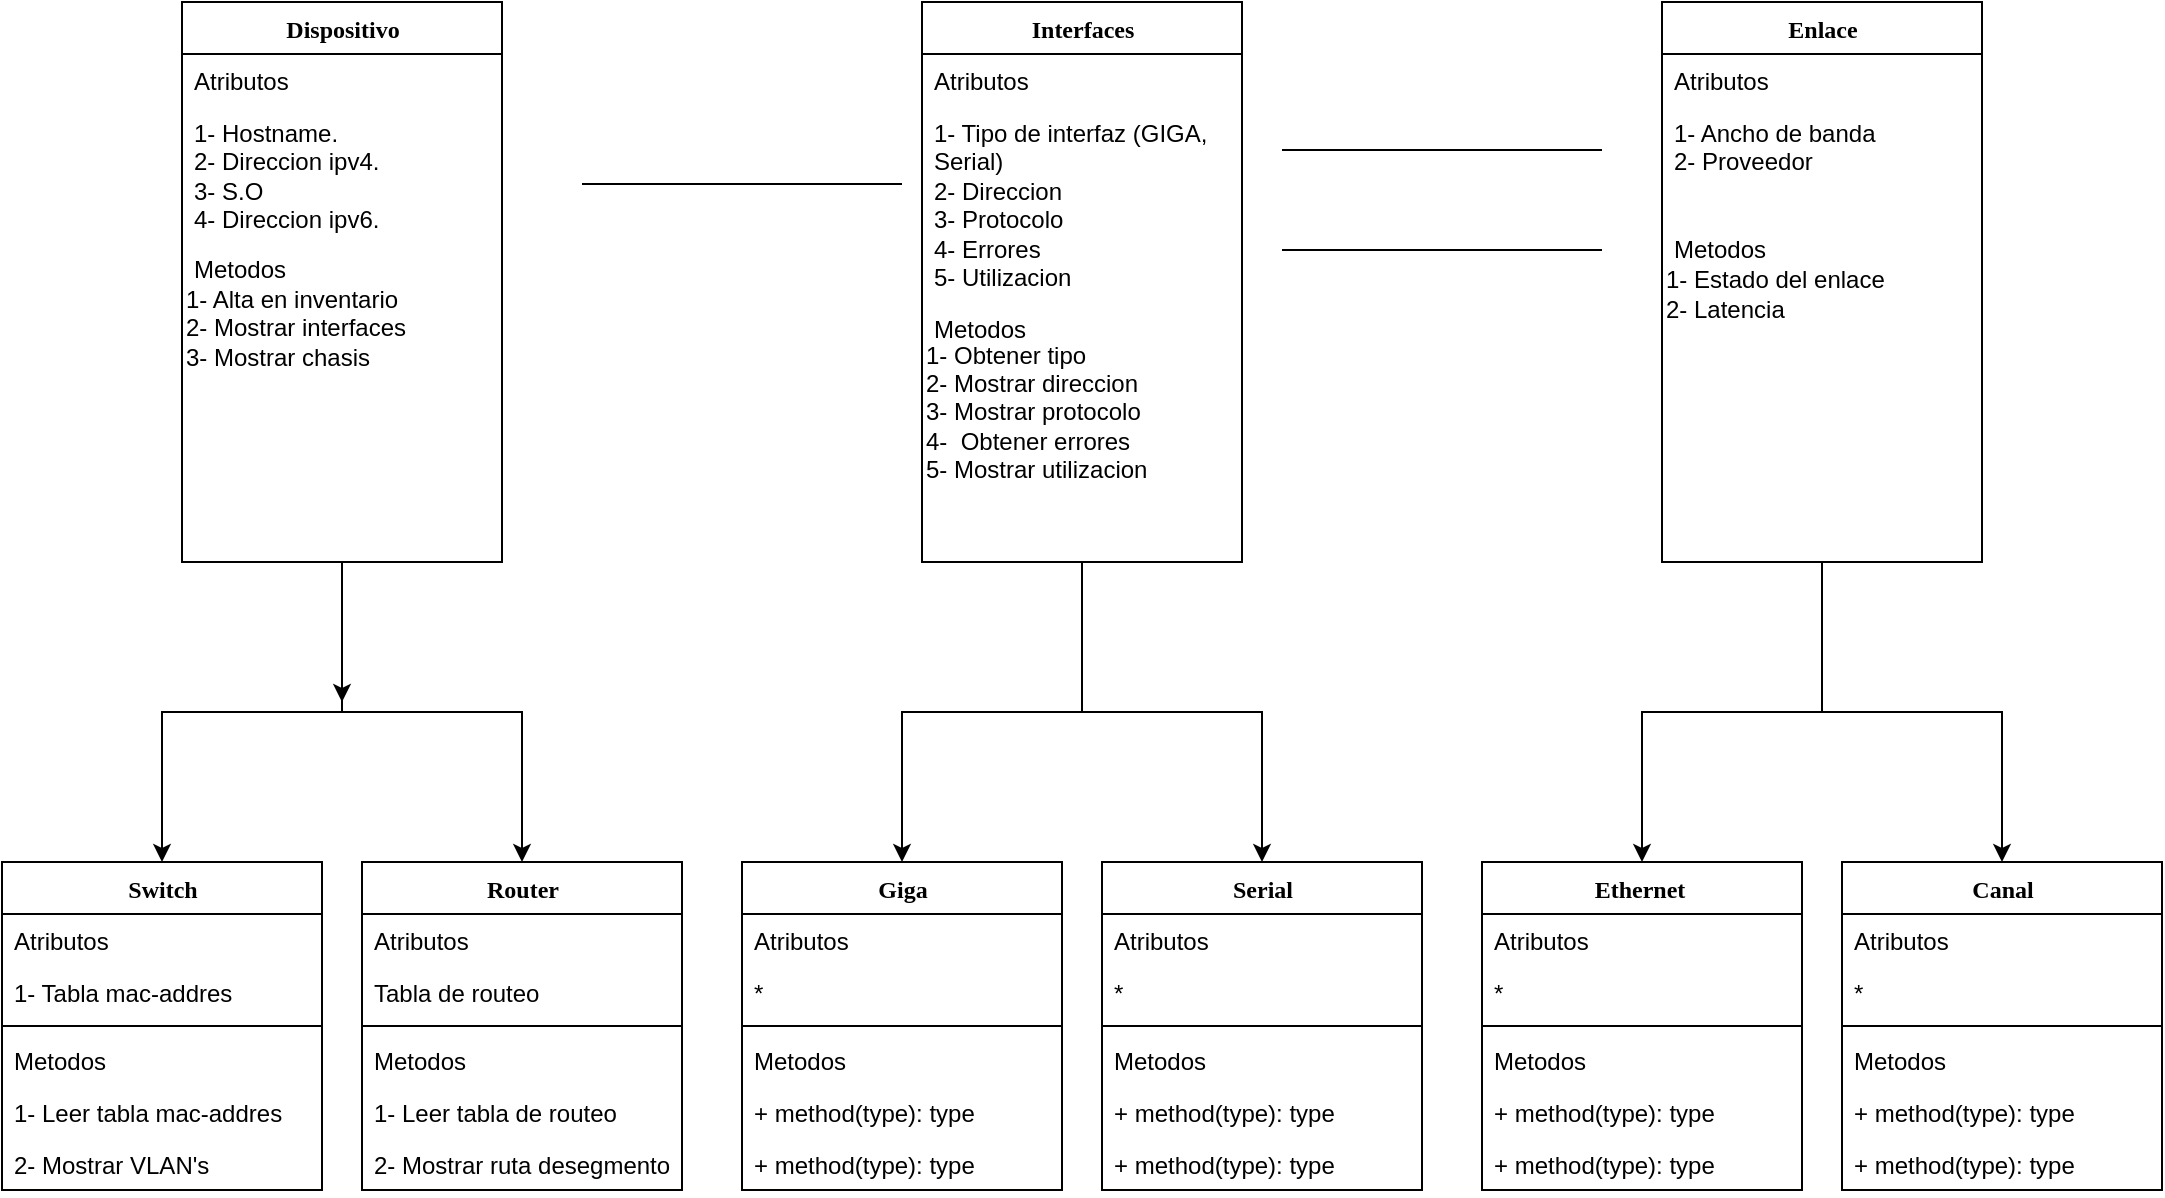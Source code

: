 <mxfile version="13.0.3" type="device"><diagram name="Page-1" id="6133507b-19e7-1e82-6fc7-422aa6c4b21f"><mxGraphModel dx="857" dy="530" grid="1" gridSize="10" guides="1" tooltips="1" connect="1" arrows="1" fold="1" page="1" pageScale="1" pageWidth="1100" pageHeight="850" background="#ffffff" math="0" shadow="0"><root><mxCell id="0"/><mxCell id="1" parent="0"/><mxCell id="4o6uhkwFErzbd3pyoMJu-23" style="edgeStyle=orthogonalEdgeStyle;rounded=0;orthogonalLoop=1;jettySize=auto;html=1;exitX=0.5;exitY=1;exitDx=0;exitDy=0;entryX=0.5;entryY=0;entryDx=0;entryDy=0;" parent="1" source="78961159f06e98e8-17" target="4o6uhkwFErzbd3pyoMJu-2" edge="1"><mxGeometry relative="1" as="geometry"/></mxCell><mxCell id="bC3E4BmAmE6xm0Cwwp5w-8" style="edgeStyle=orthogonalEdgeStyle;rounded=0;orthogonalLoop=1;jettySize=auto;html=1;exitX=0.5;exitY=1;exitDx=0;exitDy=0;" parent="1" source="78961159f06e98e8-17" target="bC3E4BmAmE6xm0Cwwp5w-1" edge="1"><mxGeometry relative="1" as="geometry"/></mxCell><mxCell id="bC3E4BmAmE6xm0Cwwp5w-14" style="edgeStyle=orthogonalEdgeStyle;rounded=0;orthogonalLoop=1;jettySize=auto;html=1;exitX=0.5;exitY=1;exitDx=0;exitDy=0;entryX=0.5;entryY=0;entryDx=0;entryDy=0;" parent="1" source="bC3E4BmAmE6xm0Cwwp5w-9" target="78961159f06e98e8-43" edge="1"><mxGeometry relative="1" as="geometry"/></mxCell><mxCell id="bC3E4BmAmE6xm0Cwwp5w-15" style="edgeStyle=orthogonalEdgeStyle;rounded=0;orthogonalLoop=1;jettySize=auto;html=1;exitX=0.5;exitY=1;exitDx=0;exitDy=0;entryX=0.5;entryY=0;entryDx=0;entryDy=0;" parent="1" source="bC3E4BmAmE6xm0Cwwp5w-9" target="4o6uhkwFErzbd3pyoMJu-13" edge="1"><mxGeometry relative="1" as="geometry"/></mxCell><mxCell id="bC3E4BmAmE6xm0Cwwp5w-30" style="edgeStyle=orthogonalEdgeStyle;rounded=0;orthogonalLoop=1;jettySize=auto;html=1;exitX=0.5;exitY=1;exitDx=0;exitDy=0;entryX=0.5;entryY=0;entryDx=0;entryDy=0;" parent="1" source="bC3E4BmAmE6xm0Cwwp5w-32" target="bC3E4BmAmE6xm0Cwwp5w-16" edge="1"><mxGeometry relative="1" as="geometry"/></mxCell><mxCell id="bC3E4BmAmE6xm0Cwwp5w-31" style="edgeStyle=orthogonalEdgeStyle;rounded=0;orthogonalLoop=1;jettySize=auto;html=1;exitX=0.5;exitY=1;exitDx=0;exitDy=0;entryX=0.5;entryY=0;entryDx=0;entryDy=0;" parent="1" source="bC3E4BmAmE6xm0Cwwp5w-32" target="bC3E4BmAmE6xm0Cwwp5w-23" edge="1"><mxGeometry relative="1" as="geometry"/></mxCell><mxCell id="iMWquE6AeCd0lLEB8UWr-4" value="" style="edgeStyle=orthogonalEdgeStyle;rounded=0;orthogonalLoop=1;jettySize=auto;html=1;" edge="1" parent="1" source="78961159f06e98e8-17"><mxGeometry relative="1" as="geometry"><mxPoint x="180" y="390" as="targetPoint"/></mxGeometry></mxCell><mxCell id="78961159f06e98e8-17" value="Dispositivo" style="swimlane;html=1;fontStyle=1;align=center;verticalAlign=top;childLayout=stackLayout;horizontal=1;startSize=26;horizontalStack=0;resizeParent=1;resizeLast=0;collapsible=1;marginBottom=0;swimlaneFillColor=#ffffff;rounded=0;shadow=0;comic=0;labelBackgroundColor=none;strokeWidth=1;fillColor=none;fontFamily=Verdana;fontSize=12" parent="1" vertex="1"><mxGeometry x="100" y="40" width="160" height="280" as="geometry"/></mxCell><mxCell id="78961159f06e98e8-23" value="&lt;span&gt;Atributos&lt;/span&gt;" style="text;html=1;strokeColor=none;fillColor=none;align=left;verticalAlign=top;spacingLeft=4;spacingRight=4;whiteSpace=wrap;overflow=hidden;rotatable=0;points=[[0,0.5],[1,0.5]];portConstraint=eastwest;" parent="78961159f06e98e8-17" vertex="1"><mxGeometry y="26" width="160" height="26" as="geometry"/></mxCell><mxCell id="78961159f06e98e8-24" value="1- Hostname.&lt;br&gt;2- Direccion ipv4.&lt;br&gt;3- S.O&lt;br&gt;4- Direccion ipv6." style="text;html=1;strokeColor=none;fillColor=none;align=left;verticalAlign=top;spacingLeft=4;spacingRight=4;whiteSpace=wrap;overflow=hidden;rotatable=0;points=[[0,0.5],[1,0.5]];portConstraint=eastwest;" parent="78961159f06e98e8-17" vertex="1"><mxGeometry y="52" width="160" height="68" as="geometry"/></mxCell><mxCell id="78961159f06e98e8-27" value="&lt;span&gt;Metodos&lt;/span&gt;" style="text;html=1;strokeColor=none;fillColor=none;align=left;verticalAlign=top;spacingLeft=4;spacingRight=4;whiteSpace=wrap;overflow=hidden;rotatable=0;points=[[0,0.5],[1,0.5]];portConstraint=eastwest;" parent="78961159f06e98e8-17" vertex="1"><mxGeometry y="120" width="160" height="26" as="geometry"/></mxCell><mxCell id="iMWquE6AeCd0lLEB8UWr-5" value="1- Alta en inventario&lt;br&gt;2- Mostrar interfaces&lt;br&gt;3- Mostrar chasis" style="text;html=1;strokeColor=none;fillColor=none;align=left;verticalAlign=middle;whiteSpace=wrap;rounded=0;" vertex="1" parent="78961159f06e98e8-17"><mxGeometry y="146" width="160" height="34" as="geometry"/></mxCell><mxCell id="bC3E4BmAmE6xm0Cwwp5w-9" value="Interfaces" style="swimlane;html=1;fontStyle=1;align=center;verticalAlign=top;childLayout=stackLayout;horizontal=1;startSize=26;horizontalStack=0;resizeParent=1;resizeLast=0;collapsible=1;marginBottom=0;swimlaneFillColor=#ffffff;rounded=0;shadow=0;comic=0;labelBackgroundColor=none;strokeWidth=1;fillColor=none;fontFamily=Verdana;fontSize=12" parent="1" vertex="1"><mxGeometry x="470" y="40" width="160" height="280" as="geometry"/></mxCell><mxCell id="bC3E4BmAmE6xm0Cwwp5w-10" value="&lt;span&gt;Atributos&lt;/span&gt;" style="text;html=1;strokeColor=none;fillColor=none;align=left;verticalAlign=top;spacingLeft=4;spacingRight=4;whiteSpace=wrap;overflow=hidden;rotatable=0;points=[[0,0.5],[1,0.5]];portConstraint=eastwest;" parent="bC3E4BmAmE6xm0Cwwp5w-9" vertex="1"><mxGeometry y="26" width="160" height="26" as="geometry"/></mxCell><mxCell id="bC3E4BmAmE6xm0Cwwp5w-11" value="1- Tipo de interfaz (GIGA, Serial)&lt;br&gt;2-&amp;nbsp;&lt;span style=&quot;text-align: center&quot;&gt;Direccion&lt;br&gt;3- Protocolo&lt;br&gt;&lt;/span&gt;&lt;span style=&quot;text-align: center&quot;&gt;4- Errores&lt;/span&gt;&lt;br style=&quot;text-align: center&quot;&gt;&lt;span style=&quot;text-align: center&quot;&gt;5- Utilizacion&lt;/span&gt;&lt;span style=&quot;text-align: center&quot;&gt;&lt;br&gt;&lt;/span&gt;" style="text;html=1;strokeColor=none;fillColor=none;align=left;verticalAlign=top;spacingLeft=4;spacingRight=4;whiteSpace=wrap;overflow=hidden;rotatable=0;points=[[0,0.5],[1,0.5]];portConstraint=eastwest;" parent="bC3E4BmAmE6xm0Cwwp5w-9" vertex="1"><mxGeometry y="52" width="160" height="98" as="geometry"/></mxCell><mxCell id="bC3E4BmAmE6xm0Cwwp5w-13" value="&lt;span&gt;Metodos&lt;/span&gt;" style="text;html=1;strokeColor=none;fillColor=none;align=left;verticalAlign=top;spacingLeft=4;spacingRight=4;whiteSpace=wrap;overflow=hidden;rotatable=0;points=[[0,0.5],[1,0.5]];portConstraint=eastwest;" parent="bC3E4BmAmE6xm0Cwwp5w-9" vertex="1"><mxGeometry y="150" width="160" height="20" as="geometry"/></mxCell><mxCell id="iMWquE6AeCd0lLEB8UWr-9" value="1- Obtener tipo&lt;br&gt;2- Mostrar direccion&lt;br&gt;3- Mostrar protocolo&lt;br&gt;4-&amp;nbsp; Obtener errores&lt;br&gt;5- Mostrar utilizacion" style="text;html=1;strokeColor=none;fillColor=none;align=left;verticalAlign=middle;whiteSpace=wrap;rounded=0;" vertex="1" parent="bC3E4BmAmE6xm0Cwwp5w-9"><mxGeometry y="170" width="160" height="70" as="geometry"/></mxCell><mxCell id="bC3E4BmAmE6xm0Cwwp5w-32" value="Enlace" style="swimlane;html=1;fontStyle=1;align=center;verticalAlign=top;childLayout=stackLayout;horizontal=1;startSize=26;horizontalStack=0;resizeParent=1;resizeLast=0;collapsible=1;marginBottom=0;swimlaneFillColor=#ffffff;rounded=0;shadow=0;comic=0;labelBackgroundColor=none;strokeWidth=1;fillColor=none;fontFamily=Verdana;fontSize=12" parent="1" vertex="1"><mxGeometry x="840" y="40" width="160" height="280" as="geometry"/></mxCell><mxCell id="bC3E4BmAmE6xm0Cwwp5w-33" value="&lt;span&gt;Atributos&lt;/span&gt;" style="text;html=1;strokeColor=none;fillColor=none;align=left;verticalAlign=top;spacingLeft=4;spacingRight=4;whiteSpace=wrap;overflow=hidden;rotatable=0;points=[[0,0.5],[1,0.5]];portConstraint=eastwest;" parent="bC3E4BmAmE6xm0Cwwp5w-32" vertex="1"><mxGeometry y="26" width="160" height="26" as="geometry"/></mxCell><mxCell id="bC3E4BmAmE6xm0Cwwp5w-34" value="1- Ancho de banda&lt;br&gt;2- Proveedor&lt;br&gt;" style="text;html=1;strokeColor=none;fillColor=none;align=left;verticalAlign=top;spacingLeft=4;spacingRight=4;whiteSpace=wrap;overflow=hidden;rotatable=0;points=[[0,0.5],[1,0.5]];portConstraint=eastwest;" parent="bC3E4BmAmE6xm0Cwwp5w-32" vertex="1"><mxGeometry y="52" width="160" height="58" as="geometry"/></mxCell><mxCell id="bC3E4BmAmE6xm0Cwwp5w-36" value="&lt;span&gt;Metodos&lt;br&gt;&lt;/span&gt;" style="text;html=1;strokeColor=none;fillColor=none;align=left;verticalAlign=top;spacingLeft=4;spacingRight=4;whiteSpace=wrap;overflow=hidden;rotatable=0;points=[[0,0.5],[1,0.5]];portConstraint=eastwest;" parent="bC3E4BmAmE6xm0Cwwp5w-32" vertex="1"><mxGeometry y="110" width="160" height="26" as="geometry"/></mxCell><mxCell id="iMWquE6AeCd0lLEB8UWr-6" value="1- Estado del enlace&lt;br&gt;2- Latencia" style="text;html=1;strokeColor=none;fillColor=none;align=left;verticalAlign=middle;whiteSpace=wrap;rounded=0;" vertex="1" parent="bC3E4BmAmE6xm0Cwwp5w-32"><mxGeometry y="136" width="160" height="20" as="geometry"/></mxCell><mxCell id="78961159f06e98e8-19" value="" style="line;html=1;strokeWidth=1;fillColor=none;align=left;verticalAlign=middle;spacingTop=-1;spacingLeft=3;spacingRight=3;rotatable=0;labelPosition=right;points=[];portConstraint=eastwest;" parent="1" vertex="1"><mxGeometry x="300" y="127" width="160" height="8" as="geometry"/></mxCell><mxCell id="4o6uhkwFErzbd3pyoMJu-2" value="Router" style="swimlane;html=1;fontStyle=1;align=center;verticalAlign=top;childLayout=stackLayout;horizontal=1;startSize=26;horizontalStack=0;resizeParent=1;resizeLast=0;collapsible=1;marginBottom=0;swimlaneFillColor=#ffffff;rounded=0;shadow=0;comic=0;labelBackgroundColor=none;strokeWidth=1;fillColor=none;fontFamily=Verdana;fontSize=12" parent="1" vertex="1"><mxGeometry x="190" y="470" width="160" height="164" as="geometry"/></mxCell><mxCell id="4o6uhkwFErzbd3pyoMJu-3" value="Atributos" style="text;html=1;strokeColor=none;fillColor=none;align=left;verticalAlign=top;spacingLeft=4;spacingRight=4;whiteSpace=wrap;overflow=hidden;rotatable=0;points=[[0,0.5],[1,0.5]];portConstraint=eastwest;" parent="4o6uhkwFErzbd3pyoMJu-2" vertex="1"><mxGeometry y="26" width="160" height="26" as="geometry"/></mxCell><mxCell id="4o6uhkwFErzbd3pyoMJu-4" value="Tabla de routeo" style="text;html=1;strokeColor=none;fillColor=none;align=left;verticalAlign=top;spacingLeft=4;spacingRight=4;whiteSpace=wrap;overflow=hidden;rotatable=0;points=[[0,0.5],[1,0.5]];portConstraint=eastwest;" parent="4o6uhkwFErzbd3pyoMJu-2" vertex="1"><mxGeometry y="52" width="160" height="26" as="geometry"/></mxCell><mxCell id="4o6uhkwFErzbd3pyoMJu-5" value="" style="line;html=1;strokeWidth=1;fillColor=none;align=left;verticalAlign=middle;spacingTop=-1;spacingLeft=3;spacingRight=3;rotatable=0;labelPosition=right;points=[];portConstraint=eastwest;" parent="4o6uhkwFErzbd3pyoMJu-2" vertex="1"><mxGeometry y="78" width="160" height="8" as="geometry"/></mxCell><mxCell id="4o6uhkwFErzbd3pyoMJu-6" value="&lt;span&gt;Metodos&lt;/span&gt;" style="text;html=1;strokeColor=none;fillColor=none;align=left;verticalAlign=top;spacingLeft=4;spacingRight=4;whiteSpace=wrap;overflow=hidden;rotatable=0;points=[[0,0.5],[1,0.5]];portConstraint=eastwest;" parent="4o6uhkwFErzbd3pyoMJu-2" vertex="1"><mxGeometry y="86" width="160" height="26" as="geometry"/></mxCell><mxCell id="4o6uhkwFErzbd3pyoMJu-7" value="1- Leer tabla de routeo" style="text;html=1;strokeColor=none;fillColor=none;align=left;verticalAlign=top;spacingLeft=4;spacingRight=4;whiteSpace=wrap;overflow=hidden;rotatable=0;points=[[0,0.5],[1,0.5]];portConstraint=eastwest;" parent="4o6uhkwFErzbd3pyoMJu-2" vertex="1"><mxGeometry y="112" width="160" height="26" as="geometry"/></mxCell><mxCell id="4o6uhkwFErzbd3pyoMJu-8" value="2- Mostrar ruta desegmento" style="text;html=1;strokeColor=none;fillColor=none;align=left;verticalAlign=top;spacingLeft=4;spacingRight=4;whiteSpace=wrap;overflow=hidden;rotatable=0;points=[[0,0.5],[1,0.5]];portConstraint=eastwest;" parent="4o6uhkwFErzbd3pyoMJu-2" vertex="1"><mxGeometry y="138" width="160" height="26" as="geometry"/></mxCell><mxCell id="bC3E4BmAmE6xm0Cwwp5w-1" value="Switch" style="swimlane;html=1;fontStyle=1;align=center;verticalAlign=top;childLayout=stackLayout;horizontal=1;startSize=26;horizontalStack=0;resizeParent=1;resizeLast=0;collapsible=1;marginBottom=0;swimlaneFillColor=#ffffff;rounded=0;shadow=0;comic=0;labelBackgroundColor=none;strokeWidth=1;fillColor=none;fontFamily=Verdana;fontSize=12" parent="1" vertex="1"><mxGeometry x="10" y="470" width="160" height="164" as="geometry"/></mxCell><mxCell id="bC3E4BmAmE6xm0Cwwp5w-2" value="Atributos" style="text;html=1;strokeColor=none;fillColor=none;align=left;verticalAlign=top;spacingLeft=4;spacingRight=4;whiteSpace=wrap;overflow=hidden;rotatable=0;points=[[0,0.5],[1,0.5]];portConstraint=eastwest;" parent="bC3E4BmAmE6xm0Cwwp5w-1" vertex="1"><mxGeometry y="26" width="160" height="26" as="geometry"/></mxCell><mxCell id="bC3E4BmAmE6xm0Cwwp5w-3" value="1- Tabla mac-addres" style="text;html=1;strokeColor=none;fillColor=none;align=left;verticalAlign=top;spacingLeft=4;spacingRight=4;whiteSpace=wrap;overflow=hidden;rotatable=0;points=[[0,0.5],[1,0.5]];portConstraint=eastwest;" parent="bC3E4BmAmE6xm0Cwwp5w-1" vertex="1"><mxGeometry y="52" width="160" height="26" as="geometry"/></mxCell><mxCell id="bC3E4BmAmE6xm0Cwwp5w-4" value="" style="line;html=1;strokeWidth=1;fillColor=none;align=left;verticalAlign=middle;spacingTop=-1;spacingLeft=3;spacingRight=3;rotatable=0;labelPosition=right;points=[];portConstraint=eastwest;" parent="bC3E4BmAmE6xm0Cwwp5w-1" vertex="1"><mxGeometry y="78" width="160" height="8" as="geometry"/></mxCell><mxCell id="bC3E4BmAmE6xm0Cwwp5w-5" value="Metodos" style="text;html=1;strokeColor=none;fillColor=none;align=left;verticalAlign=top;spacingLeft=4;spacingRight=4;whiteSpace=wrap;overflow=hidden;rotatable=0;points=[[0,0.5],[1,0.5]];portConstraint=eastwest;" parent="bC3E4BmAmE6xm0Cwwp5w-1" vertex="1"><mxGeometry y="86" width="160" height="26" as="geometry"/></mxCell><mxCell id="bC3E4BmAmE6xm0Cwwp5w-6" value="1- Leer tabla mac-addres" style="text;html=1;strokeColor=none;fillColor=none;align=left;verticalAlign=top;spacingLeft=4;spacingRight=4;whiteSpace=wrap;overflow=hidden;rotatable=0;points=[[0,0.5],[1,0.5]];portConstraint=eastwest;" parent="bC3E4BmAmE6xm0Cwwp5w-1" vertex="1"><mxGeometry y="112" width="160" height="26" as="geometry"/></mxCell><mxCell id="bC3E4BmAmE6xm0Cwwp5w-7" value="2- Mostrar VLAN's" style="text;html=1;strokeColor=none;fillColor=none;align=left;verticalAlign=top;spacingLeft=4;spacingRight=4;whiteSpace=wrap;overflow=hidden;rotatable=0;points=[[0,0.5],[1,0.5]];portConstraint=eastwest;" parent="bC3E4BmAmE6xm0Cwwp5w-1" vertex="1"><mxGeometry y="138" width="160" height="26" as="geometry"/></mxCell><mxCell id="78961159f06e98e8-43" value="Giga" style="swimlane;html=1;fontStyle=1;align=center;verticalAlign=top;childLayout=stackLayout;horizontal=1;startSize=26;horizontalStack=0;resizeParent=1;resizeLast=0;collapsible=1;marginBottom=0;swimlaneFillColor=#ffffff;rounded=0;shadow=0;comic=0;labelBackgroundColor=none;strokeWidth=1;fillColor=none;fontFamily=Verdana;fontSize=12" parent="1" vertex="1"><mxGeometry x="380" y="470" width="160" height="164" as="geometry"/></mxCell><mxCell id="78961159f06e98e8-44" value="Atributos" style="text;html=1;strokeColor=none;fillColor=none;align=left;verticalAlign=top;spacingLeft=4;spacingRight=4;whiteSpace=wrap;overflow=hidden;rotatable=0;points=[[0,0.5],[1,0.5]];portConstraint=eastwest;" parent="78961159f06e98e8-43" vertex="1"><mxGeometry y="26" width="160" height="26" as="geometry"/></mxCell><mxCell id="78961159f06e98e8-45" value="*" style="text;html=1;strokeColor=none;fillColor=none;align=left;verticalAlign=top;spacingLeft=4;spacingRight=4;whiteSpace=wrap;overflow=hidden;rotatable=0;points=[[0,0.5],[1,0.5]];portConstraint=eastwest;" parent="78961159f06e98e8-43" vertex="1"><mxGeometry y="52" width="160" height="26" as="geometry"/></mxCell><mxCell id="78961159f06e98e8-51" value="" style="line;html=1;strokeWidth=1;fillColor=none;align=left;verticalAlign=middle;spacingTop=-1;spacingLeft=3;spacingRight=3;rotatable=0;labelPosition=right;points=[];portConstraint=eastwest;" parent="78961159f06e98e8-43" vertex="1"><mxGeometry y="78" width="160" height="8" as="geometry"/></mxCell><mxCell id="78961159f06e98e8-52" value="&lt;span&gt;Metodos&lt;/span&gt;" style="text;html=1;strokeColor=none;fillColor=none;align=left;verticalAlign=top;spacingLeft=4;spacingRight=4;whiteSpace=wrap;overflow=hidden;rotatable=0;points=[[0,0.5],[1,0.5]];portConstraint=eastwest;" parent="78961159f06e98e8-43" vertex="1"><mxGeometry y="86" width="160" height="26" as="geometry"/></mxCell><mxCell id="b94bc138ca980ef-2" value="+ method(type): type" style="text;html=1;strokeColor=none;fillColor=none;align=left;verticalAlign=top;spacingLeft=4;spacingRight=4;whiteSpace=wrap;overflow=hidden;rotatable=0;points=[[0,0.5],[1,0.5]];portConstraint=eastwest;" parent="78961159f06e98e8-43" vertex="1"><mxGeometry y="112" width="160" height="26" as="geometry"/></mxCell><mxCell id="b94bc138ca980ef-3" value="+ method(type): type" style="text;html=1;strokeColor=none;fillColor=none;align=left;verticalAlign=top;spacingLeft=4;spacingRight=4;whiteSpace=wrap;overflow=hidden;rotatable=0;points=[[0,0.5],[1,0.5]];portConstraint=eastwest;" parent="78961159f06e98e8-43" vertex="1"><mxGeometry y="138" width="160" height="26" as="geometry"/></mxCell><mxCell id="4o6uhkwFErzbd3pyoMJu-13" value="Serial" style="swimlane;html=1;fontStyle=1;align=center;verticalAlign=top;childLayout=stackLayout;horizontal=1;startSize=26;horizontalStack=0;resizeParent=1;resizeLast=0;collapsible=1;marginBottom=0;swimlaneFillColor=#ffffff;rounded=0;shadow=0;comic=0;labelBackgroundColor=none;strokeWidth=1;fillColor=none;fontFamily=Verdana;fontSize=12" parent="1" vertex="1"><mxGeometry x="560" y="470" width="160" height="164" as="geometry"/></mxCell><mxCell id="4o6uhkwFErzbd3pyoMJu-14" value="Atributos" style="text;html=1;strokeColor=none;fillColor=none;align=left;verticalAlign=top;spacingLeft=4;spacingRight=4;whiteSpace=wrap;overflow=hidden;rotatable=0;points=[[0,0.5],[1,0.5]];portConstraint=eastwest;" parent="4o6uhkwFErzbd3pyoMJu-13" vertex="1"><mxGeometry y="26" width="160" height="26" as="geometry"/></mxCell><mxCell id="4o6uhkwFErzbd3pyoMJu-15" value="*" style="text;html=1;strokeColor=none;fillColor=none;align=left;verticalAlign=top;spacingLeft=4;spacingRight=4;whiteSpace=wrap;overflow=hidden;rotatable=0;points=[[0,0.5],[1,0.5]];portConstraint=eastwest;" parent="4o6uhkwFErzbd3pyoMJu-13" vertex="1"><mxGeometry y="52" width="160" height="26" as="geometry"/></mxCell><mxCell id="4o6uhkwFErzbd3pyoMJu-16" value="" style="line;html=1;strokeWidth=1;fillColor=none;align=left;verticalAlign=middle;spacingTop=-1;spacingLeft=3;spacingRight=3;rotatable=0;labelPosition=right;points=[];portConstraint=eastwest;" parent="4o6uhkwFErzbd3pyoMJu-13" vertex="1"><mxGeometry y="78" width="160" height="8" as="geometry"/></mxCell><mxCell id="4o6uhkwFErzbd3pyoMJu-17" value="&lt;span&gt;Metodos&lt;/span&gt;" style="text;html=1;strokeColor=none;fillColor=none;align=left;verticalAlign=top;spacingLeft=4;spacingRight=4;whiteSpace=wrap;overflow=hidden;rotatable=0;points=[[0,0.5],[1,0.5]];portConstraint=eastwest;" parent="4o6uhkwFErzbd3pyoMJu-13" vertex="1"><mxGeometry y="86" width="160" height="26" as="geometry"/></mxCell><mxCell id="4o6uhkwFErzbd3pyoMJu-18" value="+ method(type): type" style="text;html=1;strokeColor=none;fillColor=none;align=left;verticalAlign=top;spacingLeft=4;spacingRight=4;whiteSpace=wrap;overflow=hidden;rotatable=0;points=[[0,0.5],[1,0.5]];portConstraint=eastwest;" parent="4o6uhkwFErzbd3pyoMJu-13" vertex="1"><mxGeometry y="112" width="160" height="26" as="geometry"/></mxCell><mxCell id="4o6uhkwFErzbd3pyoMJu-19" value="+ method(type): type" style="text;html=1;strokeColor=none;fillColor=none;align=left;verticalAlign=top;spacingLeft=4;spacingRight=4;whiteSpace=wrap;overflow=hidden;rotatable=0;points=[[0,0.5],[1,0.5]];portConstraint=eastwest;" parent="4o6uhkwFErzbd3pyoMJu-13" vertex="1"><mxGeometry y="138" width="160" height="26" as="geometry"/></mxCell><mxCell id="bC3E4BmAmE6xm0Cwwp5w-16" value="Ethernet&amp;nbsp;" style="swimlane;html=1;fontStyle=1;align=center;verticalAlign=top;childLayout=stackLayout;horizontal=1;startSize=26;horizontalStack=0;resizeParent=1;resizeLast=0;collapsible=1;marginBottom=0;swimlaneFillColor=#ffffff;rounded=0;shadow=0;comic=0;labelBackgroundColor=none;strokeWidth=1;fillColor=none;fontFamily=Verdana;fontSize=12" parent="1" vertex="1"><mxGeometry x="750" y="470" width="160" height="164" as="geometry"/></mxCell><mxCell id="bC3E4BmAmE6xm0Cwwp5w-17" value="Atributos" style="text;html=1;strokeColor=none;fillColor=none;align=left;verticalAlign=top;spacingLeft=4;spacingRight=4;whiteSpace=wrap;overflow=hidden;rotatable=0;points=[[0,0.5],[1,0.5]];portConstraint=eastwest;" parent="bC3E4BmAmE6xm0Cwwp5w-16" vertex="1"><mxGeometry y="26" width="160" height="26" as="geometry"/></mxCell><mxCell id="bC3E4BmAmE6xm0Cwwp5w-18" value="*" style="text;html=1;strokeColor=none;fillColor=none;align=left;verticalAlign=top;spacingLeft=4;spacingRight=4;whiteSpace=wrap;overflow=hidden;rotatable=0;points=[[0,0.5],[1,0.5]];portConstraint=eastwest;" parent="bC3E4BmAmE6xm0Cwwp5w-16" vertex="1"><mxGeometry y="52" width="160" height="26" as="geometry"/></mxCell><mxCell id="bC3E4BmAmE6xm0Cwwp5w-19" value="" style="line;html=1;strokeWidth=1;fillColor=none;align=left;verticalAlign=middle;spacingTop=-1;spacingLeft=3;spacingRight=3;rotatable=0;labelPosition=right;points=[];portConstraint=eastwest;" parent="bC3E4BmAmE6xm0Cwwp5w-16" vertex="1"><mxGeometry y="78" width="160" height="8" as="geometry"/></mxCell><mxCell id="bC3E4BmAmE6xm0Cwwp5w-20" value="&lt;span&gt;Metodos&lt;/span&gt;" style="text;html=1;strokeColor=none;fillColor=none;align=left;verticalAlign=top;spacingLeft=4;spacingRight=4;whiteSpace=wrap;overflow=hidden;rotatable=0;points=[[0,0.5],[1,0.5]];portConstraint=eastwest;" parent="bC3E4BmAmE6xm0Cwwp5w-16" vertex="1"><mxGeometry y="86" width="160" height="26" as="geometry"/></mxCell><mxCell id="bC3E4BmAmE6xm0Cwwp5w-21" value="+ method(type): type" style="text;html=1;strokeColor=none;fillColor=none;align=left;verticalAlign=top;spacingLeft=4;spacingRight=4;whiteSpace=wrap;overflow=hidden;rotatable=0;points=[[0,0.5],[1,0.5]];portConstraint=eastwest;" parent="bC3E4BmAmE6xm0Cwwp5w-16" vertex="1"><mxGeometry y="112" width="160" height="26" as="geometry"/></mxCell><mxCell id="bC3E4BmAmE6xm0Cwwp5w-22" value="+ method(type): type" style="text;html=1;strokeColor=none;fillColor=none;align=left;verticalAlign=top;spacingLeft=4;spacingRight=4;whiteSpace=wrap;overflow=hidden;rotatable=0;points=[[0,0.5],[1,0.5]];portConstraint=eastwest;" parent="bC3E4BmAmE6xm0Cwwp5w-16" vertex="1"><mxGeometry y="138" width="160" height="26" as="geometry"/></mxCell><mxCell id="bC3E4BmAmE6xm0Cwwp5w-23" value="Canal" style="swimlane;html=1;fontStyle=1;align=center;verticalAlign=top;childLayout=stackLayout;horizontal=1;startSize=26;horizontalStack=0;resizeParent=1;resizeLast=0;collapsible=1;marginBottom=0;swimlaneFillColor=#ffffff;rounded=0;shadow=0;comic=0;labelBackgroundColor=none;strokeWidth=1;fillColor=none;fontFamily=Verdana;fontSize=12" parent="1" vertex="1"><mxGeometry x="930" y="470" width="160" height="164" as="geometry"/></mxCell><mxCell id="bC3E4BmAmE6xm0Cwwp5w-24" value="Atributos" style="text;html=1;strokeColor=none;fillColor=none;align=left;verticalAlign=top;spacingLeft=4;spacingRight=4;whiteSpace=wrap;overflow=hidden;rotatable=0;points=[[0,0.5],[1,0.5]];portConstraint=eastwest;" parent="bC3E4BmAmE6xm0Cwwp5w-23" vertex="1"><mxGeometry y="26" width="160" height="26" as="geometry"/></mxCell><mxCell id="bC3E4BmAmE6xm0Cwwp5w-25" value="*" style="text;html=1;strokeColor=none;fillColor=none;align=left;verticalAlign=top;spacingLeft=4;spacingRight=4;whiteSpace=wrap;overflow=hidden;rotatable=0;points=[[0,0.5],[1,0.5]];portConstraint=eastwest;" parent="bC3E4BmAmE6xm0Cwwp5w-23" vertex="1"><mxGeometry y="52" width="160" height="26" as="geometry"/></mxCell><mxCell id="bC3E4BmAmE6xm0Cwwp5w-26" value="" style="line;html=1;strokeWidth=1;fillColor=none;align=left;verticalAlign=middle;spacingTop=-1;spacingLeft=3;spacingRight=3;rotatable=0;labelPosition=right;points=[];portConstraint=eastwest;" parent="bC3E4BmAmE6xm0Cwwp5w-23" vertex="1"><mxGeometry y="78" width="160" height="8" as="geometry"/></mxCell><mxCell id="bC3E4BmAmE6xm0Cwwp5w-27" value="&lt;span&gt;Metodos&lt;/span&gt;" style="text;html=1;strokeColor=none;fillColor=none;align=left;verticalAlign=top;spacingLeft=4;spacingRight=4;whiteSpace=wrap;overflow=hidden;rotatable=0;points=[[0,0.5],[1,0.5]];portConstraint=eastwest;" parent="bC3E4BmAmE6xm0Cwwp5w-23" vertex="1"><mxGeometry y="86" width="160" height="26" as="geometry"/></mxCell><mxCell id="bC3E4BmAmE6xm0Cwwp5w-28" value="+ method(type): type" style="text;html=1;strokeColor=none;fillColor=none;align=left;verticalAlign=top;spacingLeft=4;spacingRight=4;whiteSpace=wrap;overflow=hidden;rotatable=0;points=[[0,0.5],[1,0.5]];portConstraint=eastwest;" parent="bC3E4BmAmE6xm0Cwwp5w-23" vertex="1"><mxGeometry y="112" width="160" height="26" as="geometry"/></mxCell><mxCell id="bC3E4BmAmE6xm0Cwwp5w-29" value="+ method(type): type" style="text;html=1;strokeColor=none;fillColor=none;align=left;verticalAlign=top;spacingLeft=4;spacingRight=4;whiteSpace=wrap;overflow=hidden;rotatable=0;points=[[0,0.5],[1,0.5]];portConstraint=eastwest;" parent="bC3E4BmAmE6xm0Cwwp5w-23" vertex="1"><mxGeometry y="138" width="160" height="26" as="geometry"/></mxCell><mxCell id="bC3E4BmAmE6xm0Cwwp5w-35" value="" style="line;html=1;strokeWidth=1;fillColor=none;align=left;verticalAlign=middle;spacingTop=-1;spacingLeft=3;spacingRight=3;rotatable=0;labelPosition=right;points=[];portConstraint=eastwest;" parent="1" vertex="1"><mxGeometry x="650" y="110" width="160" height="8" as="geometry"/></mxCell><mxCell id="bC3E4BmAmE6xm0Cwwp5w-12" value="" style="line;html=1;strokeWidth=1;fillColor=none;align=left;verticalAlign=middle;spacingTop=-1;spacingLeft=3;spacingRight=3;rotatable=0;labelPosition=right;points=[];portConstraint=eastwest;" parent="1" vertex="1"><mxGeometry x="650" y="160" width="160" height="8" as="geometry"/></mxCell></root></mxGraphModel></diagram></mxfile>